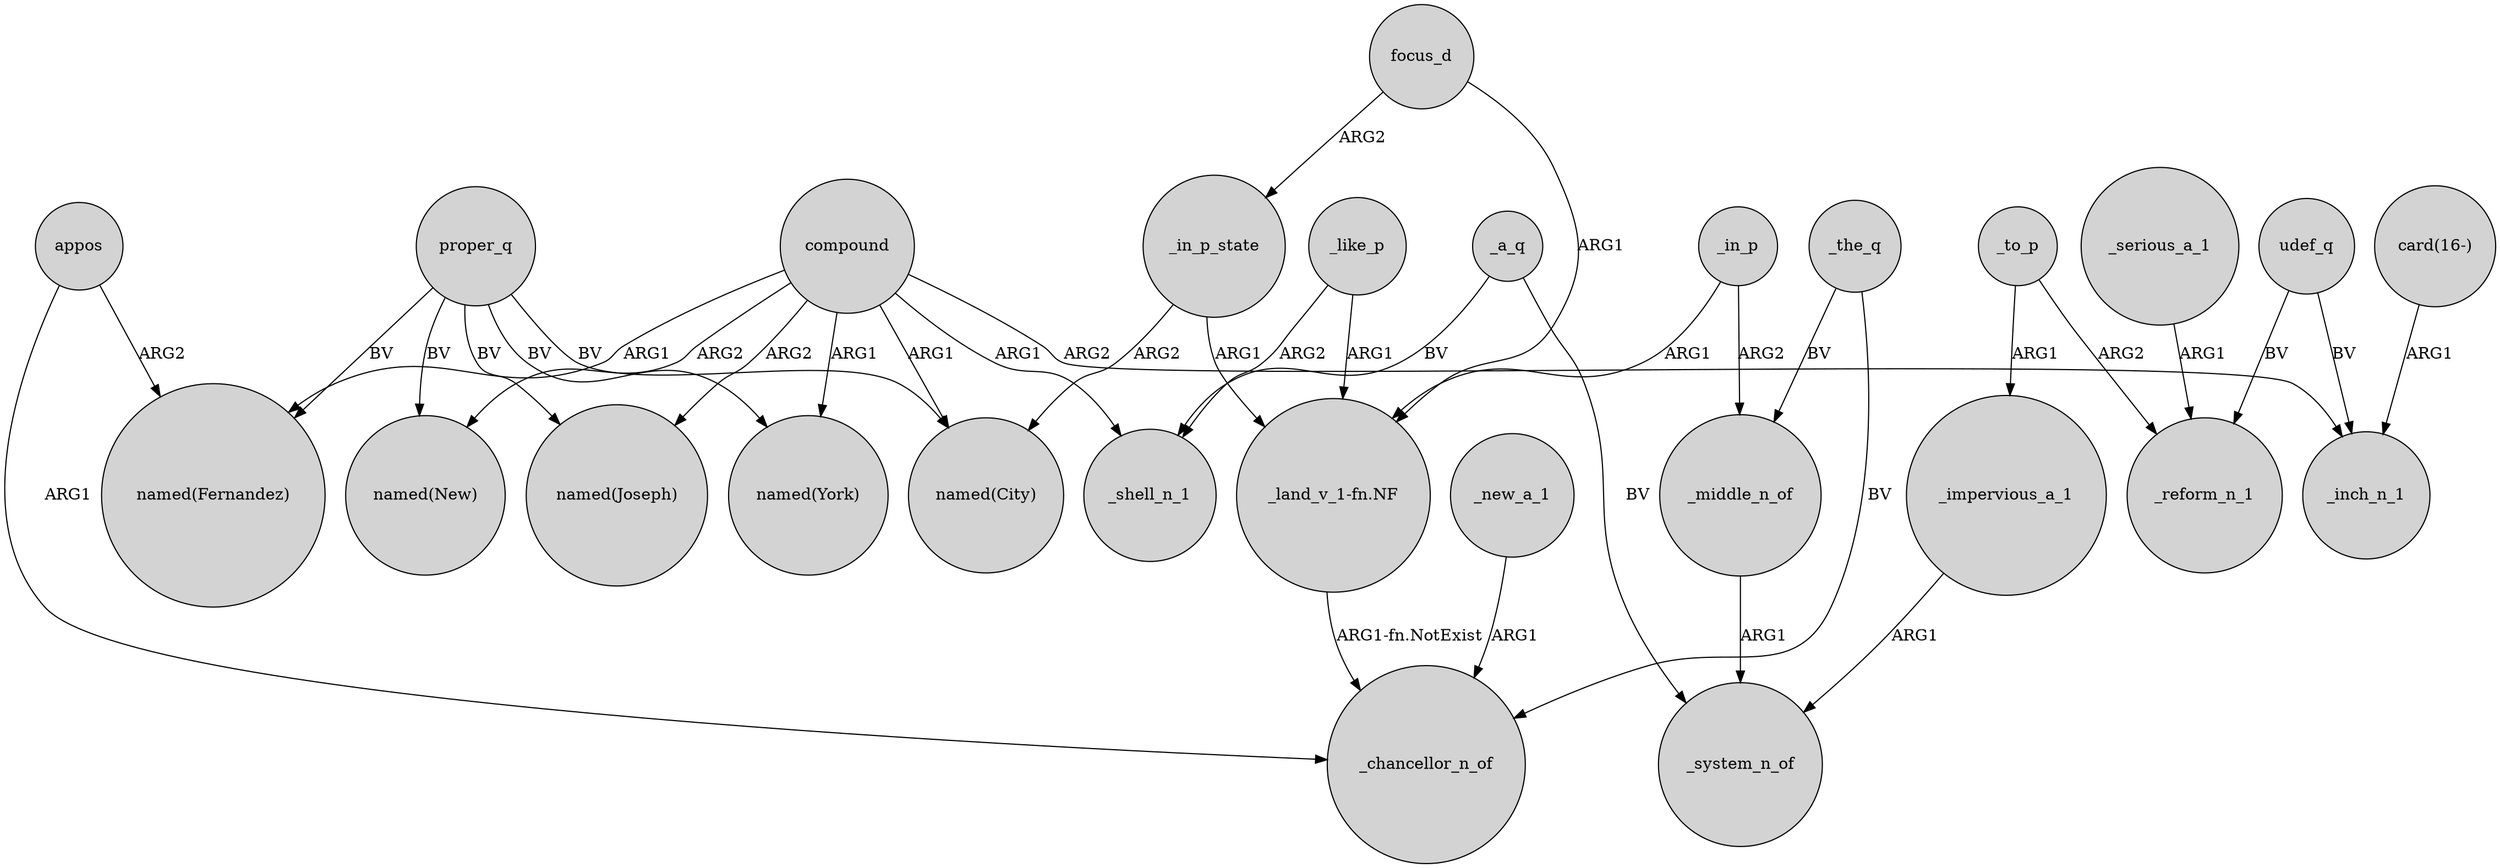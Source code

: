 digraph {
	node [shape=circle style=filled]
	compound -> "named(New)" [label=ARG2]
	focus_d -> "_land_v_1-fn.NF" [label=ARG1]
	_middle_n_of -> _system_n_of [label=ARG1]
	_in_p_state -> "named(City)" [label=ARG2]
	_in_p -> "_land_v_1-fn.NF" [label=ARG1]
	udef_q -> _inch_n_1 [label=BV]
	_to_p -> _impervious_a_1 [label=ARG1]
	proper_q -> "named(New)" [label=BV]
	focus_d -> _in_p_state [label=ARG2]
	proper_q -> "named(Fernandez)" [label=BV]
	"card(16-)" -> _inch_n_1 [label=ARG1]
	_serious_a_1 -> _reform_n_1 [label=ARG1]
	compound -> "named(Fernandez)" [label=ARG1]
	_like_p -> "_land_v_1-fn.NF" [label=ARG1]
	_in_p_state -> "_land_v_1-fn.NF" [label=ARG1]
	proper_q -> "named(Joseph)" [label=BV]
	_a_q -> _shell_n_1 [label=BV]
	udef_q -> _reform_n_1 [label=BV]
	_impervious_a_1 -> _system_n_of [label=ARG1]
	_to_p -> _reform_n_1 [label=ARG2]
	compound -> _inch_n_1 [label=ARG2]
	compound -> "named(York)" [label=ARG1]
	appos -> _chancellor_n_of [label=ARG1]
	_the_q -> _middle_n_of [label=BV]
	proper_q -> "named(City)" [label=BV]
	_like_p -> _shell_n_1 [label=ARG2]
	compound -> "named(Joseph)" [label=ARG2]
	_the_q -> _chancellor_n_of [label=BV]
	"_land_v_1-fn.NF" -> _chancellor_n_of [label="ARG1-fn.NotExist"]
	_in_p -> _middle_n_of [label=ARG2]
	_a_q -> _system_n_of [label=BV]
	compound -> _shell_n_1 [label=ARG1]
	_new_a_1 -> _chancellor_n_of [label=ARG1]
	proper_q -> "named(York)" [label=BV]
	appos -> "named(Fernandez)" [label=ARG2]
	compound -> "named(City)" [label=ARG1]
}
